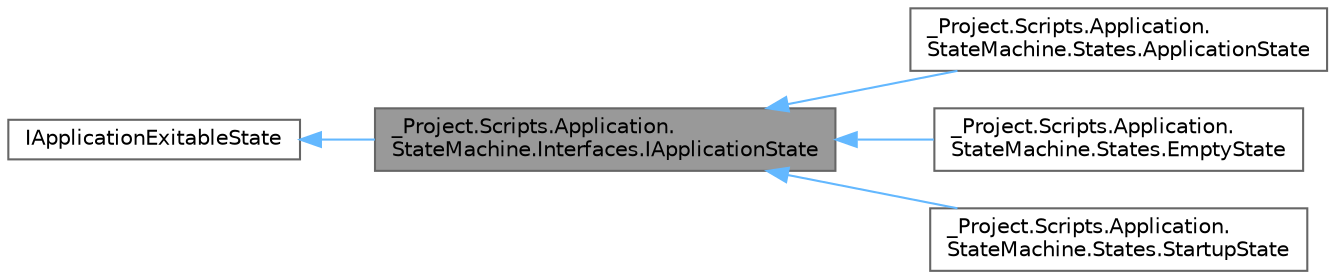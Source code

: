 digraph "_Project.Scripts.Application.StateMachine.Interfaces.IApplicationState"
{
 // LATEX_PDF_SIZE
  bgcolor="transparent";
  edge [fontname=Helvetica,fontsize=10,labelfontname=Helvetica,labelfontsize=10];
  node [fontname=Helvetica,fontsize=10,shape=box,height=0.2,width=0.4];
  rankdir="LR";
  Node1 [id="Node000001",label="_Project.Scripts.Application.\lStateMachine.Interfaces.IApplicationState",height=0.2,width=0.4,color="gray40", fillcolor="grey60", style="filled", fontcolor="black",tooltip="Интерфейс, описывающий вход в состояние приложения"];
  Node2 -> Node1 [id="edge5_Node000001_Node000002",dir="back",color="steelblue1",style="solid",tooltip=" "];
  Node2 [id="Node000002",label="IApplicationExitableState",height=0.2,width=0.4,color="gray40", fillcolor="white", style="filled",URL="$interface___project_1_1_scripts_1_1_application_1_1_state_machine_1_1_interfaces_1_1_i_application_exitable_state.html",tooltip="Интерфейс, описывающий выход из состояния приложения"];
  Node1 -> Node3 [id="edge6_Node000001_Node000003",dir="back",color="steelblue1",style="solid",tooltip=" "];
  Node3 [id="Node000003",label="_Project.Scripts.Application.\lStateMachine.States.ApplicationState",height=0.2,width=0.4,color="gray40", fillcolor="white", style="filled",URL="$class___project_1_1_scripts_1_1_application_1_1_state_machine_1_1_states_1_1_application_state.html",tooltip="Класс-состояние, отвечающий за основную логику в приложении"];
  Node1 -> Node4 [id="edge7_Node000001_Node000004",dir="back",color="steelblue1",style="solid",tooltip=" "];
  Node4 [id="Node000004",label="_Project.Scripts.Application.\lStateMachine.States.EmptyState",height=0.2,width=0.4,color="gray40", fillcolor="white", style="filled",URL="$class___project_1_1_scripts_1_1_application_1_1_state_machine_1_1_states_1_1_empty_state.html",tooltip="Класс-состояние, используемый для тестирования переходов между состояниями"];
  Node1 -> Node5 [id="edge8_Node000001_Node000005",dir="back",color="steelblue1",style="solid",tooltip=" "];
  Node5 [id="Node000005",label="_Project.Scripts.Application.\lStateMachine.States.StartupState",height=0.2,width=0.4,color="gray40", fillcolor="white", style="filled",URL="$class___project_1_1_scripts_1_1_application_1_1_state_machine_1_1_states_1_1_startup_state.html",tooltip="Класс-состояние, используемый для инициализации сервисов приложения"];
}
